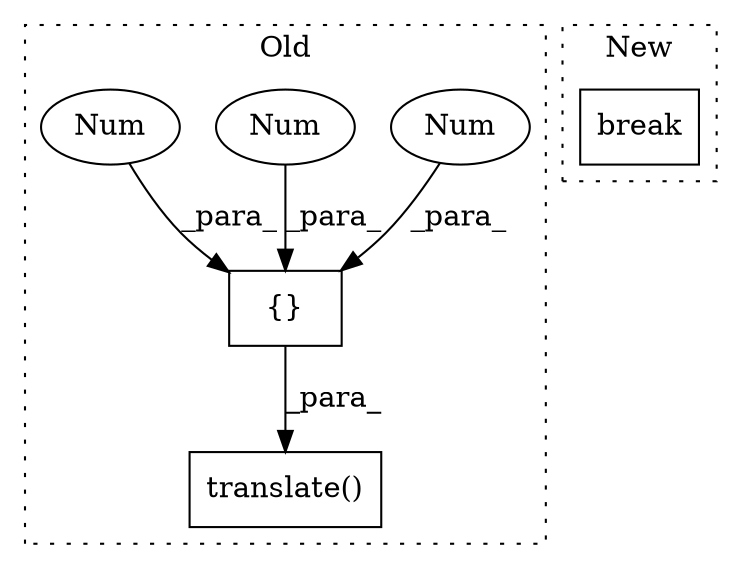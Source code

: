 digraph G {
subgraph cluster0 {
1 [label="translate()" a="75" s="13218,13245" l="12,14" shape="box"];
3 [label="{}" a="59" s="13230,13244" l="1,0" shape="box"];
4 [label="Num" a="76" s="13240" l="4" shape="ellipse"];
5 [label="Num" a="76" s="13237" l="1" shape="ellipse"];
6 [label="Num" a="76" s="13231" l="4" shape="ellipse"];
label = "Old";
style="dotted";
}
subgraph cluster1 {
2 [label="break" a="94" s="19541" l="5" shape="box"];
label = "New";
style="dotted";
}
3 -> 1 [label="_para_"];
4 -> 3 [label="_para_"];
5 -> 3 [label="_para_"];
6 -> 3 [label="_para_"];
}
